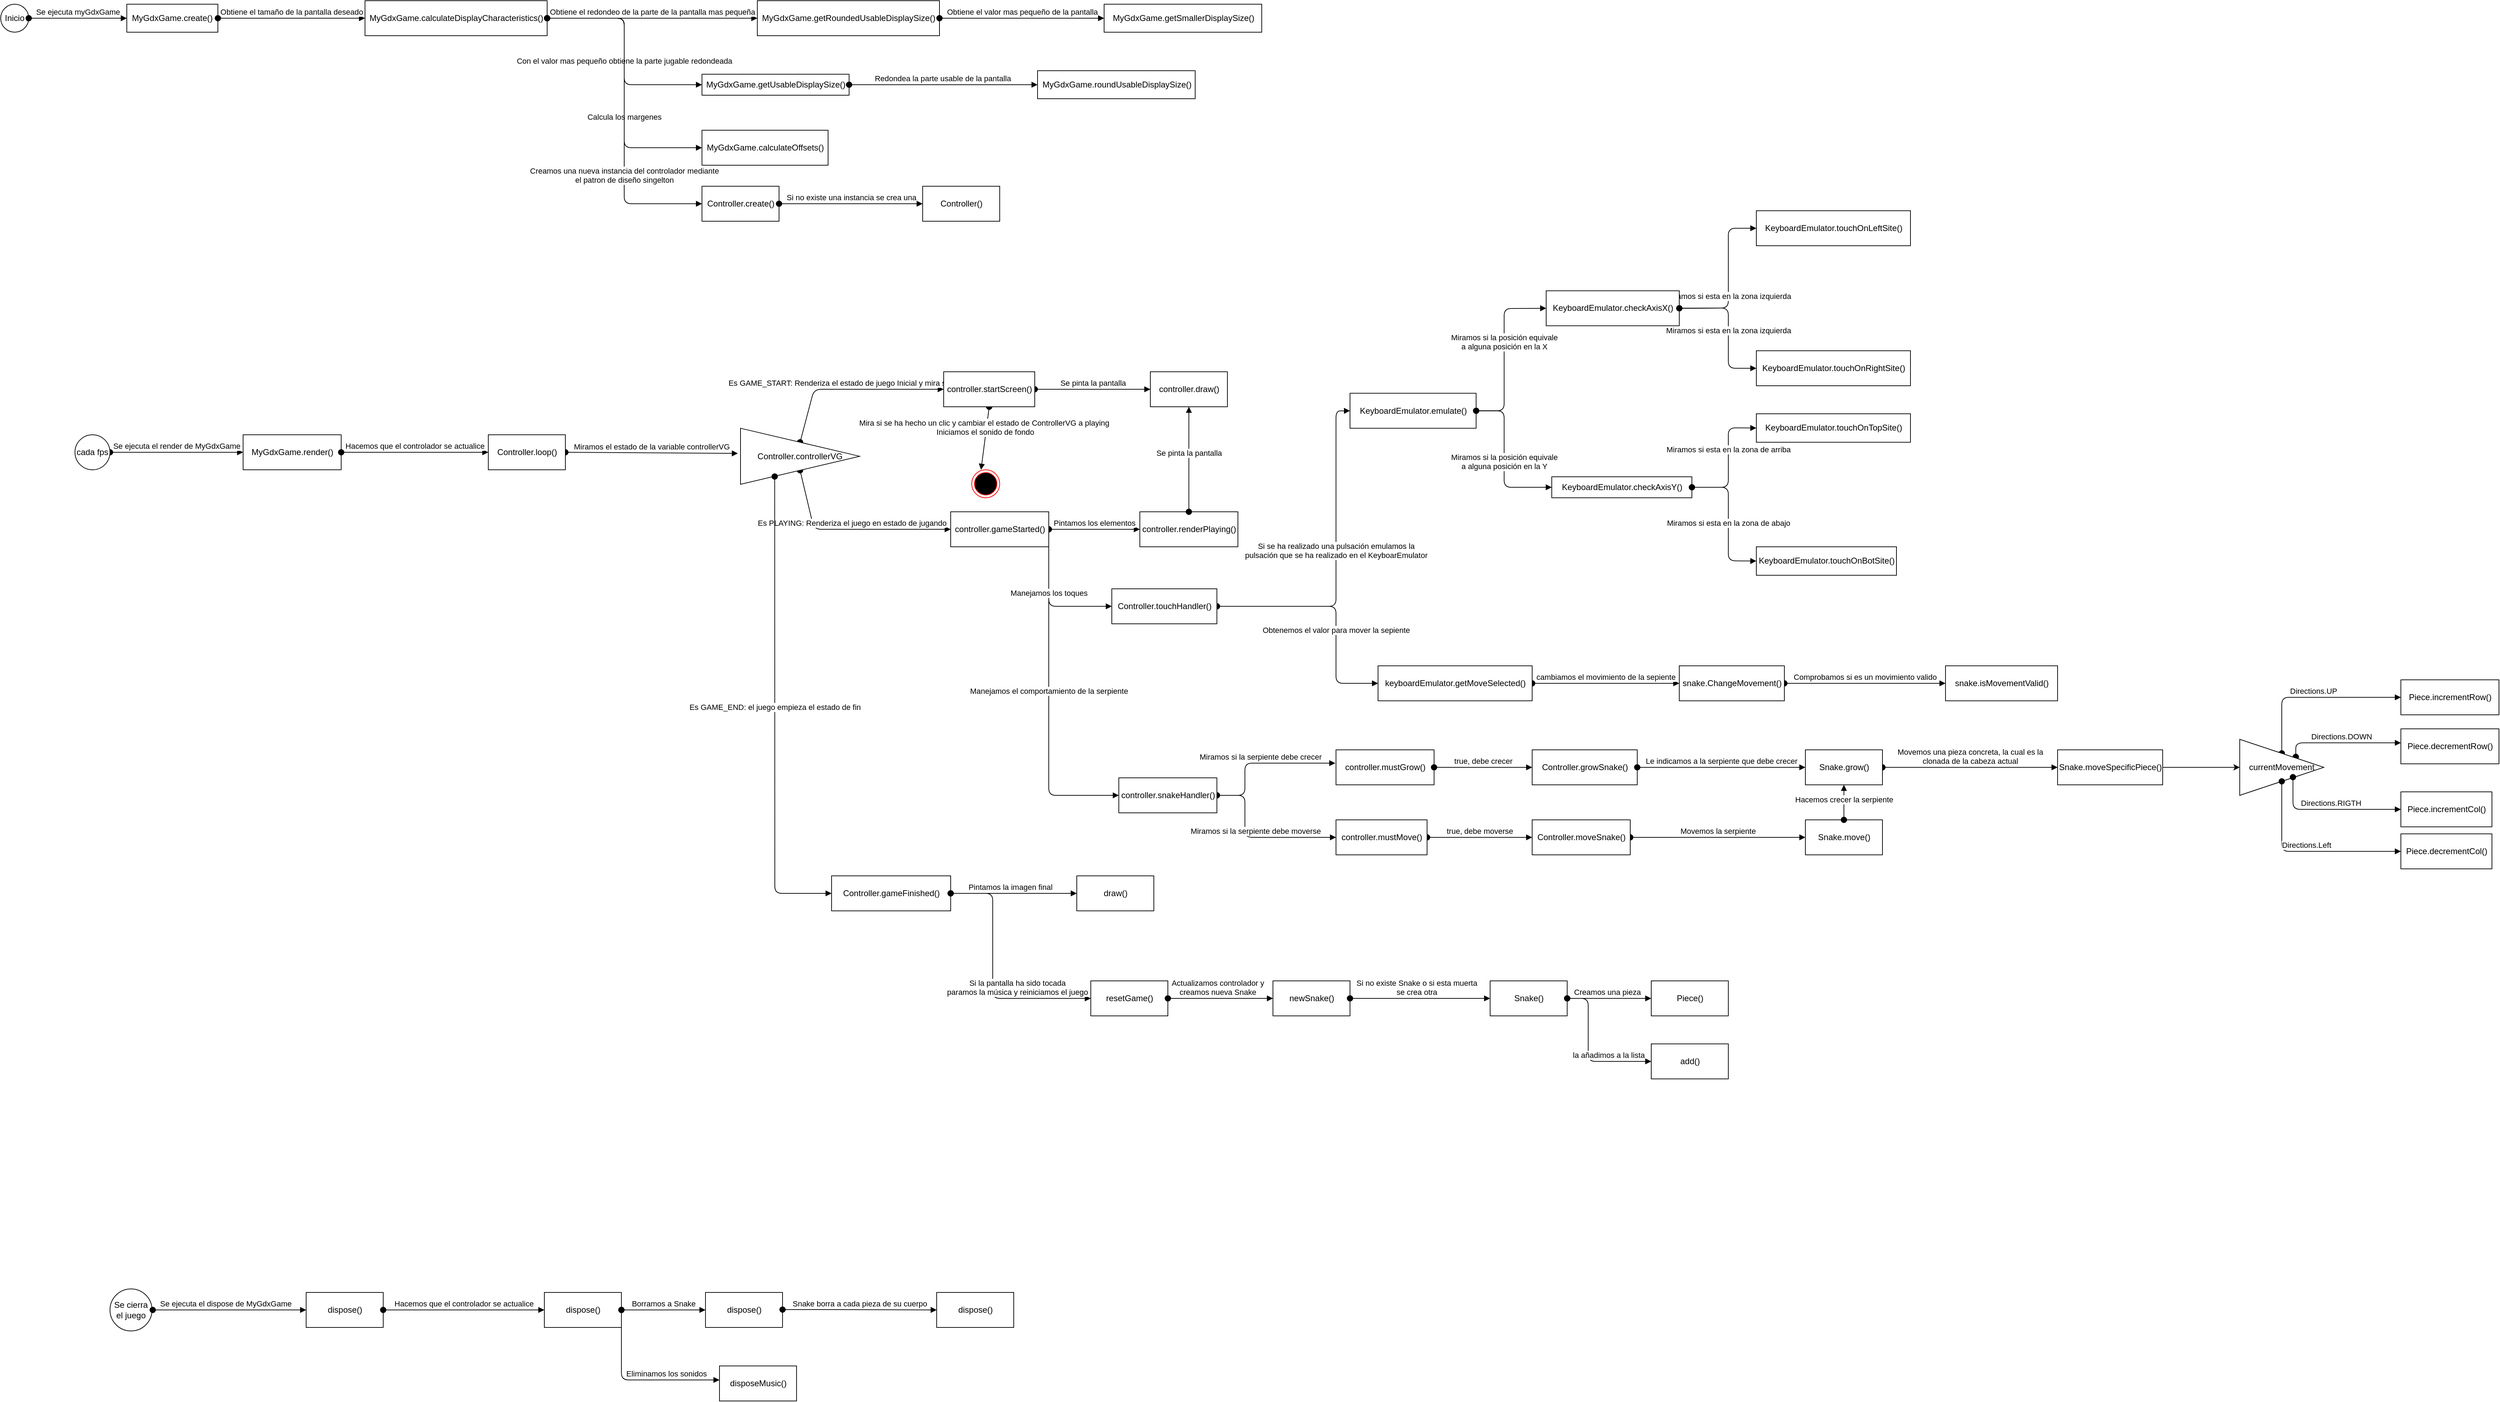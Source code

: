 <mxfile version="14.4.3" type="google" pages="2"><diagram id="-pm4B3-3mhy9Sy3g7DmB" name="Page-1"><mxGraphModel dx="4382" dy="3104" grid="1" gridSize="10" guides="1" tooltips="1" connect="1" arrows="1" fold="1" page="1" pageScale="1" pageWidth="827" pageHeight="1169" math="0" shadow="0"><root><mxCell id="0"/><mxCell id="1" parent="0"/><mxCell id="hRNKJ_XC5Hj4ndoeWYk0-1" value="Inicio" style="ellipse;whiteSpace=wrap;html=1;aspect=fixed;" parent="1" vertex="1"><mxGeometry x="-146" y="-175" width="40" height="40" as="geometry"/></mxCell><mxCell id="hRNKJ_XC5Hj4ndoeWYk0-4" value="MyGdxGame.create()" style="rounded=0;whiteSpace=wrap;html=1;" parent="1" vertex="1"><mxGeometry x="34" y="-175" width="130" height="40" as="geometry"/></mxCell><mxCell id="hRNKJ_XC5Hj4ndoeWYk0-6" value="Se ejecuta myGdxGame" style="html=1;verticalAlign=bottom;startArrow=oval;startFill=1;endArrow=block;startSize=8;entryX=0;entryY=0.5;entryDx=0;entryDy=0;" parent="1" source="hRNKJ_XC5Hj4ndoeWYk0-1" target="hRNKJ_XC5Hj4ndoeWYk0-4" edge="1"><mxGeometry width="60" relative="1" as="geometry"><mxPoint x="94" y="-35" as="sourcePoint"/><mxPoint x="154" y="-35" as="targetPoint"/></mxGeometry></mxCell><mxCell id="hRNKJ_XC5Hj4ndoeWYk0-7" value="Miramos si la serpiente debe crecer" style="html=1;verticalAlign=bottom;startArrow=oval;startFill=1;endArrow=block;startSize=8;exitX=1;exitY=0.5;exitDx=0;exitDy=0;" parent="1" source="3bGTaEgUB1pH4aG9GarV-34" edge="1"><mxGeometry width="60" relative="1" as="geometry"><mxPoint x="1720" y="914.5" as="sourcePoint"/><mxPoint x="1759" y="909" as="targetPoint"/><Array as="points"><mxPoint x="1630" y="955"/><mxPoint x="1630" y="909"/></Array></mxGeometry></mxCell><mxCell id="hRNKJ_XC5Hj4ndoeWYk0-8" value="Obtiene el tamaño de la pantalla deseado" style="html=1;verticalAlign=bottom;startArrow=oval;startFill=1;endArrow=block;startSize=8;exitX=1;exitY=0.5;exitDx=0;exitDy=0;entryX=0;entryY=0.5;entryDx=0;entryDy=0;" parent="1" source="hRNKJ_XC5Hj4ndoeWYk0-4" target="hRNKJ_XC5Hj4ndoeWYk0-18" edge="1"><mxGeometry width="60" relative="1" as="geometry"><mxPoint x="174" y="-155.2" as="sourcePoint"/><mxPoint x="224" y="-155" as="targetPoint"/></mxGeometry></mxCell><mxCell id="hRNKJ_XC5Hj4ndoeWYk0-10" value="Controller.growSnake()" style="html=1;" parent="1" vertex="1"><mxGeometry x="2040" y="890" width="150" height="50" as="geometry"/></mxCell><mxCell id="hRNKJ_XC5Hj4ndoeWYk0-11" value="controller.mustGrow()" style="html=1;" parent="1" vertex="1"><mxGeometry x="1760" y="890" width="140" height="50" as="geometry"/></mxCell><mxCell id="hRNKJ_XC5Hj4ndoeWYk0-12" value="&lt;span&gt;MyGdxGame.&lt;/span&gt;render()" style="html=1;" parent="1" vertex="1"><mxGeometry x="200" y="440" width="140" height="50" as="geometry"/></mxCell><mxCell id="hRNKJ_XC5Hj4ndoeWYk0-13" value="&lt;span&gt;MyGdxGame.&lt;/span&gt;calculateOffsets()" style="html=1;" parent="1" vertex="1"><mxGeometry x="855" y="5" width="180" height="50" as="geometry"/></mxCell><mxCell id="hRNKJ_XC5Hj4ndoeWYk0-14" value="&lt;span&gt;MyGdxGame.&lt;/span&gt;roundUsableDisplaySize()" style="html=1;" parent="1" vertex="1"><mxGeometry x="1334" y="-80" width="225" height="40" as="geometry"/></mxCell><mxCell id="hRNKJ_XC5Hj4ndoeWYk0-15" value="&lt;span&gt;MyGdxGame.&lt;/span&gt;getUsableDisplaySize()" style="html=1;" parent="1" vertex="1"><mxGeometry x="855" y="-75" width="210" height="30" as="geometry"/></mxCell><mxCell id="hRNKJ_XC5Hj4ndoeWYk0-16" value="&lt;span&gt;MyGdxGame.&lt;/span&gt;getSmallerDisplaySize()" style="html=1;" parent="1" vertex="1"><mxGeometry x="1429" y="-175" width="225" height="40" as="geometry"/></mxCell><mxCell id="hRNKJ_XC5Hj4ndoeWYk0-17" value="&lt;span&gt;MyGdxGame.&lt;/span&gt;getRoundedUsableDisplaySize()" style="html=1;" parent="1" vertex="1"><mxGeometry x="934" y="-180" width="260" height="50" as="geometry"/></mxCell><mxCell id="hRNKJ_XC5Hj4ndoeWYk0-18" value="&lt;span&gt;MyGdxGame.&lt;/span&gt;calculateDisplayCharacteristics()" style="html=1;" parent="1" vertex="1"><mxGeometry x="374" y="-180" width="260" height="50" as="geometry"/></mxCell><mxCell id="hRNKJ_XC5Hj4ndoeWYk0-19" value="Se ejecuta el render de MyGdxGame" style="html=1;verticalAlign=bottom;startArrow=oval;startFill=1;endArrow=block;startSize=8;exitX=1;exitY=0.5;exitDx=0;exitDy=0;entryX=0;entryY=0.5;entryDx=0;entryDy=0;" parent="1" source="hRNKJ_XC5Hj4ndoeWYk0-30" edge="1" target="hRNKJ_XC5Hj4ndoeWYk0-12"><mxGeometry width="60" relative="1" as="geometry"><mxPoint x="150" y="465" as="sourcePoint"/><mxPoint x="280" y="465" as="targetPoint"/></mxGeometry></mxCell><mxCell id="hRNKJ_XC5Hj4ndoeWYk0-20" value="Calcula los margenes" style="html=1;verticalAlign=bottom;startArrow=oval;startFill=1;endArrow=block;startSize=8;exitX=1;exitY=0.5;exitDx=0;exitDy=0;entryX=0;entryY=0.5;entryDx=0;entryDy=0;" parent="1" source="hRNKJ_XC5Hj4ndoeWYk0-18" target="hRNKJ_XC5Hj4ndoeWYk0-13" edge="1"><mxGeometry x="0.281" width="60" relative="1" as="geometry"><mxPoint x="634" y="-155.42" as="sourcePoint"/><mxPoint x="694" y="-155.42" as="targetPoint"/><Array as="points"><mxPoint x="744" y="-155"/><mxPoint x="744" y="30"/></Array><mxPoint as="offset"/></mxGeometry></mxCell><mxCell id="hRNKJ_XC5Hj4ndoeWYk0-21" value="Redondea la parte usable de la pantalla&amp;nbsp;" style="html=1;verticalAlign=bottom;startArrow=oval;startFill=1;endArrow=block;startSize=8;exitX=1;exitY=0.5;exitDx=0;exitDy=0;entryX=0;entryY=0.5;entryDx=0;entryDy=0;" parent="1" source="hRNKJ_XC5Hj4ndoeWYk0-15" target="hRNKJ_XC5Hj4ndoeWYk0-14" edge="1"><mxGeometry width="60" relative="1" as="geometry"><mxPoint x="684" y="55" as="sourcePoint"/><mxPoint x="744" y="55" as="targetPoint"/></mxGeometry></mxCell><mxCell id="hRNKJ_XC5Hj4ndoeWYk0-22" value="Con el valor mas pequeño obtiene la parte jugable redondeada" style="html=1;verticalAlign=bottom;startArrow=oval;startFill=1;endArrow=block;startSize=8;exitX=1;exitY=0.5;exitDx=0;exitDy=0;entryX=0;entryY=0.5;entryDx=0;entryDy=0;" parent="1" source="hRNKJ_XC5Hj4ndoeWYk0-18" target="hRNKJ_XC5Hj4ndoeWYk0-15" edge="1"><mxGeometry x="0.139" width="60" relative="1" as="geometry"><mxPoint x="654" y="-105" as="sourcePoint"/><mxPoint x="714" y="-105" as="targetPoint"/><Array as="points"><mxPoint x="744" y="-155"/><mxPoint x="744" y="-60"/></Array><mxPoint as="offset"/></mxGeometry></mxCell><mxCell id="hRNKJ_XC5Hj4ndoeWYk0-23" value="Obtiene el valor mas pequeño de la pantalla" style="html=1;verticalAlign=bottom;startArrow=oval;startFill=1;endArrow=block;startSize=8;exitX=1;exitY=0.5;exitDx=0;exitDy=0;entryX=0;entryY=0.5;entryDx=0;entryDy=0;" parent="1" source="hRNKJ_XC5Hj4ndoeWYk0-17" target="hRNKJ_XC5Hj4ndoeWYk0-16" edge="1"><mxGeometry width="60" relative="1" as="geometry"><mxPoint x="414" y="115" as="sourcePoint"/><mxPoint x="474" y="115" as="targetPoint"/></mxGeometry></mxCell><mxCell id="hRNKJ_XC5Hj4ndoeWYk0-24" value="Obtiene el redondeo de la parte de la pantalla mas pequeña" style="html=1;verticalAlign=bottom;startArrow=oval;startFill=1;endArrow=block;startSize=8;exitX=1;exitY=0.5;exitDx=0;exitDy=0;entryX=0;entryY=0.5;entryDx=0;entryDy=0;" parent="1" source="hRNKJ_XC5Hj4ndoeWYk0-18" target="hRNKJ_XC5Hj4ndoeWYk0-17" edge="1"><mxGeometry width="60" relative="1" as="geometry"><mxPoint x="429" y="-75" as="sourcePoint"/><mxPoint x="489" y="-75" as="targetPoint"/><mxPoint as="offset"/></mxGeometry></mxCell><mxCell id="hRNKJ_XC5Hj4ndoeWYk0-30" value="cada fps" style="ellipse;whiteSpace=wrap;html=1;aspect=fixed;" parent="1" vertex="1"><mxGeometry x="-40" y="440" width="50" height="50" as="geometry"/></mxCell><mxCell id="3bGTaEgUB1pH4aG9GarV-2" value="Directions.DOWN" style="html=1;verticalAlign=bottom;startArrow=oval;startFill=1;endArrow=block;startSize=8;exitX=0.667;exitY=0.313;exitDx=0;exitDy=0;exitPerimeter=0;entryX=0;entryY=0.4;entryDx=0;entryDy=0;entryPerimeter=0;" parent="1" source="-VldijGWYiUmb2iEZVEI-1" target="EQS5AycBuxidzhUN_eIS-19" edge="1"><mxGeometry width="60" relative="1" as="geometry"><mxPoint x="3170" y="875" as="sourcePoint"/><mxPoint x="3230" y="875" as="targetPoint"/><Array as="points"><mxPoint x="3130" y="880"/></Array></mxGeometry></mxCell><mxCell id="3bGTaEgUB1pH4aG9GarV-3" value="Directions.UP" style="html=1;verticalAlign=bottom;startArrow=oval;startFill=1;endArrow=block;startSize=8;exitX=0.5;exitY=0;exitDx=0;exitDy=0;entryX=0;entryY=0.5;entryDx=0;entryDy=0;" parent="1" source="-VldijGWYiUmb2iEZVEI-1" target="EQS5AycBuxidzhUN_eIS-20" edge="1"><mxGeometry width="60" relative="1" as="geometry"><mxPoint x="3200" y="850" as="sourcePoint"/><mxPoint x="3260" y="850" as="targetPoint"/><Array as="points"><mxPoint x="3110" y="815"/></Array></mxGeometry></mxCell><mxCell id="3bGTaEgUB1pH4aG9GarV-4" value="Movemos la serpiente" style="html=1;verticalAlign=bottom;startArrow=oval;startFill=1;endArrow=block;startSize=8;entryX=0;entryY=0.5;entryDx=0;entryDy=0;exitX=1;exitY=0.5;exitDx=0;exitDy=0;" parent="1" source="EQS5AycBuxidzhUN_eIS-24" target="EQS5AycBuxidzhUN_eIS-21" edge="1"><mxGeometry width="60" relative="1" as="geometry"><mxPoint x="2210" y="1014.41" as="sourcePoint"/><mxPoint x="2270" y="1014.41" as="targetPoint"/></mxGeometry></mxCell><mxCell id="3bGTaEgUB1pH4aG9GarV-5" value="Movemos una pieza concreta, la cual es la&lt;br&gt;clonada de la cabeza actual" style="html=1;verticalAlign=bottom;startArrow=oval;startFill=1;endArrow=block;startSize=8;exitX=1;exitY=0.5;exitDx=0;exitDy=0;entryX=0;entryY=0.5;entryDx=0;entryDy=0;" parent="1" source="EQS5AycBuxidzhUN_eIS-23" target="EQS5AycBuxidzhUN_eIS-22" edge="1"><mxGeometry width="60" relative="1" as="geometry"><mxPoint x="2610" y="930" as="sourcePoint"/><mxPoint x="2670" y="930" as="targetPoint"/></mxGeometry></mxCell><mxCell id="3bGTaEgUB1pH4aG9GarV-6" value="Le indicamos a la serpiente que debe crecer" style="html=1;verticalAlign=bottom;startArrow=oval;startFill=1;endArrow=block;startSize=8;exitX=1;exitY=0.5;exitDx=0;exitDy=0;entryX=0;entryY=0.5;entryDx=0;entryDy=0;" parent="1" source="hRNKJ_XC5Hj4ndoeWYk0-10" target="EQS5AycBuxidzhUN_eIS-23" edge="1"><mxGeometry width="60" relative="1" as="geometry"><mxPoint x="2270" y="930" as="sourcePoint"/><mxPoint x="2410" y="915" as="targetPoint"/></mxGeometry></mxCell><mxCell id="3bGTaEgUB1pH4aG9GarV-7" value="true, debe moverse" style="html=1;verticalAlign=bottom;startArrow=oval;startFill=1;endArrow=block;startSize=8;exitX=1;exitY=0.5;exitDx=0;exitDy=0;entryX=0;entryY=0.5;entryDx=0;entryDy=0;" parent="1" source="EQS5AycBuxidzhUN_eIS-25" target="EQS5AycBuxidzhUN_eIS-24" edge="1"><mxGeometry width="60" relative="1" as="geometry"><mxPoint x="1920" y="1014.71" as="sourcePoint"/><mxPoint x="1980" y="1014.71" as="targetPoint"/></mxGeometry></mxCell><mxCell id="3bGTaEgUB1pH4aG9GarV-8" value="Miramos si la serpiente debe moverse" style="html=1;verticalAlign=bottom;startArrow=oval;startFill=1;endArrow=block;startSize=8;entryX=0;entryY=0.5;entryDx=0;entryDy=0;exitX=1;exitY=0.5;exitDx=0;exitDy=0;" parent="1" source="3bGTaEgUB1pH4aG9GarV-34" target="EQS5AycBuxidzhUN_eIS-25" edge="1"><mxGeometry width="60" relative="1" as="geometry"><mxPoint x="1630" y="970" as="sourcePoint"/><mxPoint x="1700" y="1050" as="targetPoint"/><Array as="points"><mxPoint x="1630" y="955"/><mxPoint x="1630" y="1015"/></Array></mxGeometry></mxCell><mxCell id="3bGTaEgUB1pH4aG9GarV-10" value="true, debe crecer" style="html=1;verticalAlign=bottom;startArrow=oval;startFill=1;endArrow=block;startSize=8;exitX=1;exitY=0.5;exitDx=0;exitDy=0;entryX=0;entryY=0.5;entryDx=0;entryDy=0;" parent="1" source="hRNKJ_XC5Hj4ndoeWYk0-11" target="hRNKJ_XC5Hj4ndoeWYk0-10" edge="1"><mxGeometry width="60" relative="1" as="geometry"><mxPoint x="2038" y="895" as="sourcePoint"/><mxPoint x="2200" y="880" as="targetPoint"/><Array as="points"/></mxGeometry></mxCell><mxCell id="3bGTaEgUB1pH4aG9GarV-12" value="Comprobamos si es un movimiento valido" style="html=1;verticalAlign=bottom;startArrow=oval;startFill=1;endArrow=block;startSize=8;exitX=1;exitY=0.5;exitDx=0;exitDy=0;entryX=0;entryY=0.5;entryDx=0;entryDy=0;" parent="1" source="3bGTaEgUB1pH4aG9GarV-28" target="3bGTaEgUB1pH4aG9GarV-27" edge="1"><mxGeometry width="60" relative="1" as="geometry"><mxPoint x="2440" y="920" as="sourcePoint"/><mxPoint x="2560" y="915" as="targetPoint"/></mxGeometry></mxCell><mxCell id="3bGTaEgUB1pH4aG9GarV-13" value="cambiamos el movimiento de la sepiente" style="html=1;verticalAlign=bottom;startArrow=oval;startFill=1;endArrow=block;startSize=8;entryX=0;entryY=0.5;entryDx=0;entryDy=0;exitX=1;exitY=0.5;exitDx=0;exitDy=0;" parent="1" source="3bGTaEgUB1pH4aG9GarV-29" target="3bGTaEgUB1pH4aG9GarV-28" edge="1"><mxGeometry width="60" relative="1" as="geometry"><mxPoint x="2040" y="834.5" as="sourcePoint"/><mxPoint x="2210" y="910" as="targetPoint"/><Array as="points"><mxPoint x="2110" y="795"/></Array></mxGeometry></mxCell><mxCell id="3bGTaEgUB1pH4aG9GarV-14" value="Obtenemos el valor para mover la sepiente" style="html=1;verticalAlign=bottom;startArrow=oval;startFill=1;endArrow=block;startSize=8;entryX=0;entryY=0.5;entryDx=0;entryDy=0;exitX=1;exitY=0.5;exitDx=0;exitDy=0;" parent="1" source="3bGTaEgUB1pH4aG9GarV-35" target="3bGTaEgUB1pH4aG9GarV-29" edge="1"><mxGeometry x="0.25" width="60" relative="1" as="geometry"><mxPoint x="1720" y="774.5" as="sourcePoint"/><mxPoint x="1780" y="774.5" as="targetPoint"/><Array as="points"><mxPoint x="1760" y="685"/><mxPoint x="1760" y="795"/></Array><mxPoint as="offset"/></mxGeometry></mxCell><mxCell id="3bGTaEgUB1pH4aG9GarV-15" value="Miramos si esta en la zona izquierda" style="html=1;verticalAlign=bottom;startArrow=oval;startFill=1;endArrow=block;startSize=8;exitX=1;exitY=0.5;exitDx=0;exitDy=0;entryX=0;entryY=0.5;entryDx=0;entryDy=0;" parent="1" source="3bGTaEgUB1pH4aG9GarV-32" target="3bGTaEgUB1pH4aG9GarV-31" edge="1"><mxGeometry x="-0.303" width="60" relative="1" as="geometry"><mxPoint x="2220" y="165" as="sourcePoint"/><mxPoint x="2240" y="140.0" as="targetPoint"/><Array as="points"><mxPoint x="2320" y="259"/><mxPoint x="2320" y="145"/></Array><mxPoint as="offset"/></mxGeometry></mxCell><mxCell id="3bGTaEgUB1pH4aG9GarV-16" value="Miramos si la posición equivale&lt;br&gt;a alguna posición en la X" style="html=1;verticalAlign=bottom;startArrow=oval;startFill=1;endArrow=block;startSize=8;exitX=1;exitY=0.5;exitDx=0;exitDy=0;entryX=0;entryY=0.5;entryDx=0;entryDy=0;" parent="1" source="3bGTaEgUB1pH4aG9GarV-33" target="3bGTaEgUB1pH4aG9GarV-32" edge="1"><mxGeometry width="60" relative="1" as="geometry"><mxPoint x="2020" y="400.69" as="sourcePoint"/><mxPoint x="2230" y="405.69" as="targetPoint"/><Array as="points"><mxPoint x="2000" y="405.69"/><mxPoint x="2000" y="259.69"/></Array></mxGeometry></mxCell><mxCell id="3bGTaEgUB1pH4aG9GarV-17" value="Si se ha realizado una pulsación emulamos la &lt;br&gt;pulsación que se ha realizado en el KeyboarEmulator" style="html=1;verticalAlign=bottom;startArrow=oval;startFill=1;endArrow=block;startSize=8;exitX=1;exitY=0.5;exitDx=0;exitDy=0;entryX=0;entryY=0.5;entryDx=0;entryDy=0;" parent="1" source="3bGTaEgUB1pH4aG9GarV-35" target="3bGTaEgUB1pH4aG9GarV-33" edge="1"><mxGeometry width="60" relative="1" as="geometry"><mxPoint x="1710" y="684.66" as="sourcePoint"/><mxPoint x="2080" y="685" as="targetPoint"/><Array as="points"><mxPoint x="1760" y="685"/><mxPoint x="1760" y="406"/></Array></mxGeometry></mxCell><mxCell id="3bGTaEgUB1pH4aG9GarV-18" value="Manejamos el comportamiento de la serpiente" style="html=1;verticalAlign=bottom;startArrow=oval;startFill=1;endArrow=block;startSize=8;exitX=1;exitY=0.5;exitDx=0;exitDy=0;entryX=0;entryY=0.5;entryDx=0;entryDy=0;" parent="1" source="3bGTaEgUB1pH4aG9GarV-37" target="3bGTaEgUB1pH4aG9GarV-34" edge="1"><mxGeometry width="60" relative="1" as="geometry"><mxPoint x="1260" y="780" as="sourcePoint"/><mxPoint x="1420" y="790" as="targetPoint"/><Array as="points"><mxPoint x="1350" y="955"/></Array></mxGeometry></mxCell><mxCell id="3bGTaEgUB1pH4aG9GarV-19" value="Manejamos los toques" style="html=1;verticalAlign=bottom;startArrow=oval;startFill=1;endArrow=block;startSize=8;exitX=1;exitY=0.5;exitDx=0;exitDy=0;entryX=0;entryY=0.5;entryDx=0;entryDy=0;" parent="1" source="3bGTaEgUB1pH4aG9GarV-37" target="3bGTaEgUB1pH4aG9GarV-35" edge="1"><mxGeometry width="60" relative="1" as="geometry"><mxPoint x="1380" y="700" as="sourcePoint"/><mxPoint x="1440" y="700" as="targetPoint"/><Array as="points"><mxPoint x="1350" y="685"/></Array></mxGeometry></mxCell><mxCell id="3bGTaEgUB1pH4aG9GarV-20" value="Pintamos los elementos" style="html=1;verticalAlign=bottom;startArrow=oval;startFill=1;endArrow=block;startSize=8;entryX=0;entryY=0.5;entryDx=0;entryDy=0;exitX=1;exitY=0.5;exitDx=0;exitDy=0;" parent="1" source="3bGTaEgUB1pH4aG9GarV-37" target="3bGTaEgUB1pH4aG9GarV-36" edge="1"><mxGeometry width="60" relative="1" as="geometry"><mxPoint x="1130" y="654.58" as="sourcePoint"/><mxPoint x="1270" y="655" as="targetPoint"/></mxGeometry></mxCell><mxCell id="3bGTaEgUB1pH4aG9GarV-21" value="Es PLAYING: Renderiza el juego en estado de jugando" style="html=1;verticalAlign=bottom;startArrow=oval;startFill=1;endArrow=block;startSize=8;exitX=0.5;exitY=1;exitDx=0;exitDy=0;entryX=0;entryY=0.5;entryDx=0;entryDy=0;" parent="1" source="3bGTaEgUB1pH4aG9GarV-42" target="3bGTaEgUB1pH4aG9GarV-37" edge="1"><mxGeometry width="60" relative="1" as="geometry"><mxPoint x="865" y="660" as="sourcePoint"/><mxPoint x="1020" y="660" as="targetPoint"/><Array as="points"><mxPoint x="1015" y="575"/></Array></mxGeometry></mxCell><mxCell id="3bGTaEgUB1pH4aG9GarV-22" value="Mira si se ha hecho un clic y cambiar el estado de ControllerVG a playing&amp;nbsp;&lt;br&gt;Iniciamos el sonido de fondo" style="html=1;verticalAlign=bottom;startArrow=oval;startFill=1;endArrow=block;startSize=8;exitX=0.5;exitY=1;exitDx=0;exitDy=0;entryX=0.333;entryY=0;entryDx=0;entryDy=0;entryPerimeter=0;" parent="1" source="3bGTaEgUB1pH4aG9GarV-39" target="3bGTaEgUB1pH4aG9GarV-43" edge="1"><mxGeometry width="60" relative="1" as="geometry"><mxPoint x="1260" y="570" as="sourcePoint"/><mxPoint x="1290" y="580" as="targetPoint"/></mxGeometry></mxCell><mxCell id="3bGTaEgUB1pH4aG9GarV-23" value="Se pinta la pantalla" style="html=1;verticalAlign=bottom;startArrow=oval;startFill=1;endArrow=block;startSize=8;entryX=0;entryY=0.5;entryDx=0;entryDy=0;exitX=1;exitY=0.5;exitDx=0;exitDy=0;" parent="1" source="3bGTaEgUB1pH4aG9GarV-39" target="3bGTaEgUB1pH4aG9GarV-38" edge="1"><mxGeometry width="60" relative="1" as="geometry"><mxPoint x="1345" y="464.58" as="sourcePoint"/><mxPoint x="1450" y="465" as="targetPoint"/></mxGeometry></mxCell><mxCell id="3bGTaEgUB1pH4aG9GarV-24" value="Es GAME_START: Renderiza el estado de juego Inicial y mira si se toca" style="html=1;verticalAlign=bottom;startArrow=oval;startFill=1;endArrow=block;startSize=8;entryX=0;entryY=0.5;entryDx=0;entryDy=0;exitX=0.5;exitY=0;exitDx=0;exitDy=0;" parent="1" source="3bGTaEgUB1pH4aG9GarV-42" target="3bGTaEgUB1pH4aG9GarV-39" edge="1"><mxGeometry width="60" relative="1" as="geometry"><mxPoint x="860" y="464.58" as="sourcePoint"/><mxPoint x="1230" y="465" as="targetPoint"/><Array as="points"><mxPoint x="1015" y="375"/></Array></mxGeometry></mxCell><mxCell id="3bGTaEgUB1pH4aG9GarV-25" value="Miramos el estado de la variable controllerVG" style="html=1;verticalAlign=bottom;startArrow=oval;startFill=1;endArrow=block;startSize=8;entryX=-0.022;entryY=0.449;entryDx=0;entryDy=0;entryPerimeter=0;exitX=1;exitY=0.5;exitDx=0;exitDy=0;" parent="1" target="3bGTaEgUB1pH4aG9GarV-42" edge="1" source="3bGTaEgUB1pH4aG9GarV-40"><mxGeometry width="60" relative="1" as="geometry"><mxPoint x="710" y="464.58" as="sourcePoint"/><mxPoint x="770" y="464.58" as="targetPoint"/></mxGeometry></mxCell><mxCell id="3bGTaEgUB1pH4aG9GarV-26" value="Hacemos que el controlador se actualice" style="html=1;verticalAlign=bottom;startArrow=oval;startFill=1;endArrow=block;startSize=8;exitX=1;exitY=0.5;exitDx=0;exitDy=0;entryX=0;entryY=0.5;entryDx=0;entryDy=0;" parent="1" edge="1" target="3bGTaEgUB1pH4aG9GarV-40" source="hRNKJ_XC5Hj4ndoeWYk0-12"><mxGeometry width="60" relative="1" as="geometry"><mxPoint x="390" y="480" as="sourcePoint"/><mxPoint x="600" y="480.42" as="targetPoint"/></mxGeometry></mxCell><mxCell id="3bGTaEgUB1pH4aG9GarV-27" value="snake.isMovementValid()" style="html=1;" parent="1" vertex="1"><mxGeometry x="2630" y="770" width="160" height="50" as="geometry"/></mxCell><mxCell id="3bGTaEgUB1pH4aG9GarV-28" value="snake.ChangeMovement()" style="html=1;" parent="1" vertex="1"><mxGeometry x="2250" y="770" width="150" height="50" as="geometry"/></mxCell><mxCell id="3bGTaEgUB1pH4aG9GarV-29" value="keyboardEmulator.getMoveSelected()" style="html=1;" parent="1" vertex="1"><mxGeometry x="1820" y="770" width="220" height="50" as="geometry"/></mxCell><mxCell id="3bGTaEgUB1pH4aG9GarV-30" value="KeyboardEmulator.touchOnRightSite()" style="html=1;" parent="1" vertex="1"><mxGeometry x="2360" y="320" width="220" height="50" as="geometry"/></mxCell><mxCell id="3bGTaEgUB1pH4aG9GarV-31" value="KeyboardEmulator.touchOnLeftSite()" style="html=1;" parent="1" vertex="1"><mxGeometry x="2360" y="120" width="220" height="50" as="geometry"/></mxCell><mxCell id="3bGTaEgUB1pH4aG9GarV-32" value="KeyboardEmulator.checkAxisX()" style="html=1;" parent="1" vertex="1"><mxGeometry x="2060" y="234.31" width="190" height="50" as="geometry"/></mxCell><mxCell id="3bGTaEgUB1pH4aG9GarV-33" value="KeyboardEmulator.emulate()" style="html=1;" parent="1" vertex="1"><mxGeometry x="1780" y="380.69" width="180" height="50" as="geometry"/></mxCell><mxCell id="3bGTaEgUB1pH4aG9GarV-34" value="controller.snakeHandler()" style="html=1;" parent="1" vertex="1"><mxGeometry x="1450" y="930" width="140" height="50" as="geometry"/></mxCell><mxCell id="3bGTaEgUB1pH4aG9GarV-35" value="Controller.touchHandler()" style="html=1;" parent="1" vertex="1"><mxGeometry x="1440" y="660" width="150" height="50" as="geometry"/></mxCell><mxCell id="3bGTaEgUB1pH4aG9GarV-36" value="controller.renderPlaying()" style="html=1;" parent="1" vertex="1"><mxGeometry x="1480" y="550" width="140" height="50" as="geometry"/></mxCell><mxCell id="3bGTaEgUB1pH4aG9GarV-37" value="controller.gameStarted()" style="html=1;" parent="1" vertex="1"><mxGeometry x="1210" y="550" width="140" height="50" as="geometry"/></mxCell><mxCell id="3bGTaEgUB1pH4aG9GarV-38" value="controller.draw()" style="html=1;" parent="1" vertex="1"><mxGeometry x="1495" y="350" width="110" height="50" as="geometry"/></mxCell><mxCell id="3bGTaEgUB1pH4aG9GarV-39" value="controller.startScreen()" style="html=1;" parent="1" vertex="1"><mxGeometry x="1200" y="350" width="130" height="50" as="geometry"/></mxCell><mxCell id="3bGTaEgUB1pH4aG9GarV-40" value="Controller.loop()" style="html=1;" parent="1" vertex="1"><mxGeometry x="550" y="440" width="110" height="50" as="geometry"/></mxCell><mxCell id="3bGTaEgUB1pH4aG9GarV-42" value="&lt;span&gt;Controller.&lt;/span&gt;controllerVG" style="triangle;whiteSpace=wrap;html=1;" parent="1" vertex="1"><mxGeometry x="910" y="430.69" width="170" height="80" as="geometry"/></mxCell><mxCell id="3bGTaEgUB1pH4aG9GarV-43" value="" style="ellipse;html=1;shape=endState;fillColor=#000000;strokeColor=#ff0000;" parent="1" vertex="1"><mxGeometry x="1240" y="490" width="40" height="40" as="geometry"/></mxCell><mxCell id="YZRs0I_m6hIVN0ZprIPk-1" value="Se pinta la pantalla" style="html=1;verticalAlign=bottom;startArrow=oval;startFill=1;endArrow=block;startSize=8;entryX=0.5;entryY=1;entryDx=0;entryDy=0;exitX=0.5;exitY=0;exitDx=0;exitDy=0;" parent="1" source="3bGTaEgUB1pH4aG9GarV-36" target="3bGTaEgUB1pH4aG9GarV-38" edge="1"><mxGeometry width="60" relative="1" as="geometry"><mxPoint x="1320" y="385" as="sourcePoint"/><mxPoint x="1450" y="385" as="targetPoint"/></mxGeometry></mxCell><mxCell id="YZRs0I_m6hIVN0ZprIPk-2" value="Miramos si esta en la zona izquierda" style="html=1;verticalAlign=bottom;startArrow=oval;startFill=1;endArrow=block;startSize=8;exitX=1;exitY=0.5;exitDx=0;exitDy=0;entryX=0;entryY=0.5;entryDx=0;entryDy=0;" parent="1" source="3bGTaEgUB1pH4aG9GarV-32" target="3bGTaEgUB1pH4aG9GarV-30" edge="1"><mxGeometry x="0.139" width="60" relative="1" as="geometry"><mxPoint x="2180" y="269.31" as="sourcePoint"/><mxPoint x="2270" y="150" as="targetPoint"/><Array as="points"><mxPoint x="2320" y="259"/><mxPoint x="2320" y="345"/></Array><mxPoint as="offset"/></mxGeometry></mxCell><mxCell id="YZRs0I_m6hIVN0ZprIPk-3" value="Miramos si esta en la zona de arriba" style="html=1;verticalAlign=bottom;startArrow=oval;startFill=1;endArrow=block;startSize=8;exitX=1;exitY=0.5;exitDx=0;exitDy=0;entryX=0;entryY=0.5;entryDx=0;entryDy=0;" parent="1" source="YZRs0I_m6hIVN0ZprIPk-6" target="YZRs0I_m6hIVN0ZprIPk-5" edge="1"><mxGeometry x="0.096" width="60" relative="1" as="geometry"><mxPoint x="2220" y="460.69" as="sourcePoint"/><mxPoint x="2280" y="430.69" as="targetPoint"/><Array as="points"><mxPoint x="2320" y="515"/><mxPoint x="2320" y="430"/></Array><mxPoint as="offset"/></mxGeometry></mxCell><mxCell id="YZRs0I_m6hIVN0ZprIPk-4" value="KeyboardEmulator.touchOnBotSite()" style="html=1;" parent="1" vertex="1"><mxGeometry x="2360" y="600" width="200" height="40.69" as="geometry"/></mxCell><mxCell id="YZRs0I_m6hIVN0ZprIPk-5" value="KeyboardEmulator.touchOnTopSite()" style="html=1;" parent="1" vertex="1"><mxGeometry x="2360" y="410" width="220" height="40.69" as="geometry"/></mxCell><mxCell id="YZRs0I_m6hIVN0ZprIPk-6" value="KeyboardEmulator.checkAxisY()" style="html=1;" parent="1" vertex="1"><mxGeometry x="2068" y="500" width="200" height="30" as="geometry"/></mxCell><mxCell id="YZRs0I_m6hIVN0ZprIPk-7" value="Miramos si esta en la zona de abajo" style="html=1;verticalAlign=bottom;startArrow=oval;startFill=1;endArrow=block;startSize=8;exitX=1;exitY=0.5;exitDx=0;exitDy=0;entryX=0;entryY=0.5;entryDx=0;entryDy=0;" parent="1" source="YZRs0I_m6hIVN0ZprIPk-6" target="YZRs0I_m6hIVN0ZprIPk-4" edge="1"><mxGeometry x="0.139" width="60" relative="1" as="geometry"><mxPoint x="2180" y="565.0" as="sourcePoint"/><mxPoint x="2270" y="445.69" as="targetPoint"/><Array as="points"><mxPoint x="2320" y="515"/><mxPoint x="2320" y="620"/></Array><mxPoint as="offset"/></mxGeometry></mxCell><mxCell id="WXtvasqGGMH1MUz1j1rW-1" value="Miramos si la posición equivale&lt;br&gt;a alguna posición en la Y" style="html=1;verticalAlign=bottom;startArrow=oval;startFill=1;endArrow=block;startSize=8;exitX=1;exitY=0.5;exitDx=0;exitDy=0;entryX=0;entryY=0.5;entryDx=0;entryDy=0;" parent="1" source="3bGTaEgUB1pH4aG9GarV-33" target="YZRs0I_m6hIVN0ZprIPk-6" edge="1"><mxGeometry x="0.183" width="60" relative="1" as="geometry"><mxPoint x="1940" y="415.69" as="sourcePoint"/><mxPoint x="2070" y="269.31" as="targetPoint"/><Array as="points"><mxPoint x="2000" y="405.69"/><mxPoint x="2000" y="515"/></Array><mxPoint as="offset"/></mxGeometry></mxCell><mxCell id="EQS5AycBuxidzhUN_eIS-15" value="Controller()" style="html=1;" parent="1" vertex="1"><mxGeometry x="1170" y="85" width="110" height="50" as="geometry"/></mxCell><mxCell id="EQS5AycBuxidzhUN_eIS-16" value="Controller.create()" style="html=1;" parent="1" vertex="1"><mxGeometry x="855" y="85" width="110" height="50" as="geometry"/></mxCell><mxCell id="EQS5AycBuxidzhUN_eIS-17" value="Controller.gameFinished()" style="html=1;" parent="1" vertex="1"><mxGeometry x="1040" y="1070" width="170" height="50" as="geometry"/></mxCell><mxCell id="EQS5AycBuxidzhUN_eIS-18" value="Piece.incrementCol()" style="html=1;" parent="1" vertex="1"><mxGeometry x="3280" y="950" width="130" height="50" as="geometry"/></mxCell><mxCell id="EQS5AycBuxidzhUN_eIS-19" value="Piece.decrementRow()" style="html=1;" parent="1" vertex="1"><mxGeometry x="3280" y="860" width="140" height="50" as="geometry"/></mxCell><mxCell id="EQS5AycBuxidzhUN_eIS-20" value="Piece.incrementRow()" style="html=1;" parent="1" vertex="1"><mxGeometry x="3280" y="790" width="140" height="50" as="geometry"/></mxCell><mxCell id="EQS5AycBuxidzhUN_eIS-21" value="Snake.move()" style="html=1;" parent="1" vertex="1"><mxGeometry x="2430" y="990" width="110" height="50" as="geometry"/></mxCell><mxCell id="-VldijGWYiUmb2iEZVEI-2" style="edgeStyle=orthogonalEdgeStyle;rounded=0;orthogonalLoop=1;jettySize=auto;html=1;exitX=1;exitY=0.5;exitDx=0;exitDy=0;entryX=0;entryY=0.5;entryDx=0;entryDy=0;" parent="1" source="EQS5AycBuxidzhUN_eIS-22" target="-VldijGWYiUmb2iEZVEI-1" edge="1"><mxGeometry relative="1" as="geometry"/></mxCell><mxCell id="EQS5AycBuxidzhUN_eIS-22" value="Snake.moveSpecificPiece()" style="html=1;" parent="1" vertex="1"><mxGeometry x="2790" y="890" width="150" height="50" as="geometry"/></mxCell><mxCell id="EQS5AycBuxidzhUN_eIS-23" value="Snake.grow()" style="html=1;" parent="1" vertex="1"><mxGeometry x="2430" y="890" width="110" height="50" as="geometry"/></mxCell><mxCell id="EQS5AycBuxidzhUN_eIS-24" value="Controller.moveSnake()" style="html=1;" parent="1" vertex="1"><mxGeometry x="2040" y="990" width="140" height="50" as="geometry"/></mxCell><mxCell id="EQS5AycBuxidzhUN_eIS-25" value="controller.mustMove()" style="html=1;" parent="1" vertex="1"><mxGeometry x="1760" y="990" width="130" height="50" as="geometry"/></mxCell><mxCell id="-VldijGWYiUmb2iEZVEI-1" value="currentMovement" style="triangle;whiteSpace=wrap;html=1;" parent="1" vertex="1"><mxGeometry x="3050" y="875" width="120" height="80" as="geometry"/></mxCell><mxCell id="-VldijGWYiUmb2iEZVEI-3" value="Piece.decrementCol()" style="html=1;" parent="1" vertex="1"><mxGeometry x="3280" y="1010" width="130" height="50" as="geometry"/></mxCell><mxCell id="-VldijGWYiUmb2iEZVEI-10" value="Si no existe una instancia se crea una" style="html=1;verticalAlign=bottom;startArrow=oval;startFill=1;endArrow=block;startSize=8;exitX=1;exitY=0.5;exitDx=0;exitDy=0;entryX=0;entryY=0.5;entryDx=0;entryDy=0;" parent="1" edge="1" target="EQS5AycBuxidzhUN_eIS-15" source="EQS5AycBuxidzhUN_eIS-16"><mxGeometry width="60" relative="1" as="geometry"><mxPoint x="619" y="248" as="sourcePoint"/><mxPoint x="679" y="248" as="targetPoint"/></mxGeometry></mxCell><mxCell id="-VldijGWYiUmb2iEZVEI-11" value="Creamos una nueva instancia del controlador mediante&lt;br&gt;el patron de diseño singelton" style="html=1;verticalAlign=bottom;startArrow=oval;startFill=1;endArrow=block;startSize=8;entryX=0;entryY=0.5;entryDx=0;entryDy=0;" parent="1" edge="1" target="EQS5AycBuxidzhUN_eIS-16"><mxGeometry x="0.44" width="60" relative="1" as="geometry"><mxPoint x="634" y="-155" as="sourcePoint"/><mxPoint x="894" y="-35" as="targetPoint"/><Array as="points"><mxPoint x="744" y="-155"/><mxPoint x="744" y="110"/></Array><mxPoint as="offset"/></mxGeometry></mxCell><mxCell id="-VldijGWYiUmb2iEZVEI-12" value="Es GAME_END: el juego empieza el estado de fin" style="html=1;verticalAlign=bottom;startArrow=oval;startFill=1;endArrow=block;startSize=8;exitX=0.287;exitY=0.861;exitDx=0;exitDy=0;exitPerimeter=0;entryX=0;entryY=0.5;entryDx=0;entryDy=0;" parent="1" edge="1" target="EQS5AycBuxidzhUN_eIS-17" source="3bGTaEgUB1pH4aG9GarV-42"><mxGeometry width="60" relative="1" as="geometry"><mxPoint x="1030" y="860" as="sourcePoint"/><mxPoint x="959" y="1120" as="targetPoint"/><Array as="points"><mxPoint x="959" y="1095"/></Array></mxGeometry></mxCell><mxCell id="-VldijGWYiUmb2iEZVEI-13" value="Hacemos crecer la serpiente" style="html=1;verticalAlign=bottom;startArrow=oval;startFill=1;endArrow=block;startSize=8;exitX=0.5;exitY=0;exitDx=0;exitDy=0;entryX=0.5;entryY=1;entryDx=0;entryDy=0;" parent="1" source="EQS5AycBuxidzhUN_eIS-21" target="EQS5AycBuxidzhUN_eIS-23" edge="1"><mxGeometry x="-0.2" width="60" relative="1" as="geometry"><mxPoint x="2570" y="989.52" as="sourcePoint"/><mxPoint x="2630" y="989.52" as="targetPoint"/><mxPoint as="offset"/></mxGeometry></mxCell><mxCell id="-VldijGWYiUmb2iEZVEI-14" value="Directions.Left" style="html=1;verticalAlign=bottom;startArrow=oval;startFill=1;endArrow=block;startSize=8;exitX=0.5;exitY=1;exitDx=0;exitDy=0;entryX=0;entryY=0.5;entryDx=0;entryDy=0;" parent="1" source="-VldijGWYiUmb2iEZVEI-1" target="-VldijGWYiUmb2iEZVEI-3" edge="1"><mxGeometry width="60" relative="1" as="geometry"><mxPoint x="3120" y="1034.5" as="sourcePoint"/><mxPoint x="3180" y="1034.5" as="targetPoint"/><Array as="points"><mxPoint x="3110" y="1035"/></Array></mxGeometry></mxCell><mxCell id="-VldijGWYiUmb2iEZVEI-15" value="Directions.RIGTH" style="html=1;verticalAlign=bottom;startArrow=oval;startFill=1;endArrow=block;startSize=8;entryX=0;entryY=0.5;entryDx=0;entryDy=0;exitX=0.633;exitY=0.675;exitDx=0;exitDy=0;exitPerimeter=0;" parent="1" source="-VldijGWYiUmb2iEZVEI-1" target="EQS5AycBuxidzhUN_eIS-18" edge="1"><mxGeometry width="60" relative="1" as="geometry"><mxPoint x="3180" y="980" as="sourcePoint"/><mxPoint x="3200" y="718" as="targetPoint"/><Array as="points"><mxPoint x="3126" y="975"/></Array></mxGeometry></mxCell><mxCell id="EDWxXhK7FL1i-mTbH2wy-2" value="Pintamos la imagen final" style="html=1;verticalAlign=bottom;startArrow=oval;startFill=1;endArrow=block;startSize=8;entryX=0;entryY=0.5;entryDx=0;entryDy=0;exitX=1;exitY=0.5;exitDx=0;exitDy=0;" edge="1" target="EDWxXhK7FL1i-mTbH2wy-3" parent="1" source="EQS5AycBuxidzhUN_eIS-17"><mxGeometry x="-0.053" width="60" relative="1" as="geometry"><mxPoint x="900" y="1175" as="sourcePoint"/><mxPoint x="1060" y="1180" as="targetPoint"/><Array as="points"/><mxPoint as="offset"/></mxGeometry></mxCell><mxCell id="EDWxXhK7FL1i-mTbH2wy-3" value="draw()" style="html=1;" vertex="1" parent="1"><mxGeometry x="1390" y="1070" width="110" height="50" as="geometry"/></mxCell><mxCell id="EDWxXhK7FL1i-mTbH2wy-4" value="Si la pantalla ha sido tocada&lt;br&gt;paramos la música y reiniciamos el juego" style="html=1;verticalAlign=bottom;startArrow=oval;startFill=1;endArrow=block;startSize=8;exitX=1;exitY=0.5;exitDx=0;exitDy=0;entryX=0;entryY=0.5;entryDx=0;entryDy=0;" edge="1" parent="1" source="EQS5AycBuxidzhUN_eIS-17" target="EDWxXhK7FL1i-mTbH2wy-10"><mxGeometry x="0.4" width="60" relative="1" as="geometry"><mxPoint x="1110" y="1169" as="sourcePoint"/><mxPoint x="1270" y="1240" as="targetPoint"/><Array as="points"><mxPoint x="1270" y="1095"/><mxPoint x="1270" y="1245"/></Array><mxPoint as="offset"/></mxGeometry></mxCell><mxCell id="EDWxXhK7FL1i-mTbH2wy-10" value="resetGame()" style="html=1;" vertex="1" parent="1"><mxGeometry x="1410" y="1220" width="110" height="50" as="geometry"/></mxCell><mxCell id="EDWxXhK7FL1i-mTbH2wy-11" value="Actualizamos controlador y &lt;br&gt;creamos nueva Snake" style="html=1;verticalAlign=bottom;startArrow=oval;startFill=1;endArrow=block;startSize=8;exitX=1;exitY=0.5;exitDx=0;exitDy=0;entryX=0;entryY=0.5;entryDx=0;entryDy=0;" edge="1" source="EDWxXhK7FL1i-mTbH2wy-10" target="EDWxXhK7FL1i-mTbH2wy-12" parent="1"><mxGeometry x="-0.053" width="60" relative="1" as="geometry"><mxPoint x="1520" y="1244.5" as="sourcePoint"/><mxPoint x="1670" y="1245" as="targetPoint"/><Array as="points"/><mxPoint as="offset"/></mxGeometry></mxCell><mxCell id="EDWxXhK7FL1i-mTbH2wy-12" value="newSnake()" style="html=1;" vertex="1" parent="1"><mxGeometry x="1670" y="1220" width="110" height="50" as="geometry"/></mxCell><mxCell id="EDWxXhK7FL1i-mTbH2wy-13" value="Si no existe Snake o si esta muerta&lt;br&gt;se crea otra" style="html=1;verticalAlign=bottom;startArrow=oval;startFill=1;endArrow=block;startSize=8;exitX=1;exitY=0.5;exitDx=0;exitDy=0;entryX=0;entryY=0.5;entryDx=0;entryDy=0;" edge="1" source="EDWxXhK7FL1i-mTbH2wy-12" target="EDWxXhK7FL1i-mTbH2wy-14" parent="1"><mxGeometry x="-0.053" width="60" relative="1" as="geometry"><mxPoint x="1800" y="1255" as="sourcePoint"/><mxPoint x="1970" y="1245" as="targetPoint"/><Array as="points"/><mxPoint as="offset"/></mxGeometry></mxCell><mxCell id="EDWxXhK7FL1i-mTbH2wy-14" value="Snake()" style="html=1;" vertex="1" parent="1"><mxGeometry x="1980" y="1220" width="110" height="50" as="geometry"/></mxCell><mxCell id="EDWxXhK7FL1i-mTbH2wy-15" value="Creamos una pieza" style="html=1;verticalAlign=bottom;startArrow=oval;startFill=1;endArrow=block;startSize=8;exitX=1;exitY=0.5;exitDx=0;exitDy=0;entryX=0;entryY=0.5;entryDx=0;entryDy=0;" edge="1" source="EDWxXhK7FL1i-mTbH2wy-14" target="EDWxXhK7FL1i-mTbH2wy-16" parent="1"><mxGeometry x="-0.053" width="60" relative="1" as="geometry"><mxPoint x="2090" y="1244.5" as="sourcePoint"/><mxPoint x="2210" y="1245" as="targetPoint"/><Array as="points"/><mxPoint as="offset"/></mxGeometry></mxCell><mxCell id="EDWxXhK7FL1i-mTbH2wy-16" value="Piece()" style="html=1;" vertex="1" parent="1"><mxGeometry x="2210" y="1220" width="110" height="50" as="geometry"/></mxCell><mxCell id="EDWxXhK7FL1i-mTbH2wy-17" value="la añadimos a la lista" style="html=1;verticalAlign=bottom;startArrow=oval;startFill=1;endArrow=block;startSize=8;exitX=1;exitY=0.5;exitDx=0;exitDy=0;" edge="1" source="EDWxXhK7FL1i-mTbH2wy-14" target="EDWxXhK7FL1i-mTbH2wy-18" parent="1"><mxGeometry x="0.415" width="60" relative="1" as="geometry"><mxPoint x="2110" y="1330" as="sourcePoint"/><mxPoint x="2210" y="1330" as="targetPoint"/><Array as="points"><mxPoint x="2120" y="1245"/><mxPoint x="2120" y="1335"/></Array><mxPoint as="offset"/></mxGeometry></mxCell><mxCell id="EDWxXhK7FL1i-mTbH2wy-18" value="add()" style="html=1;" vertex="1" parent="1"><mxGeometry x="2210" y="1310" width="110" height="50" as="geometry"/></mxCell><mxCell id="bnmusopbcv_vAbLaSdTV-1" value="Se cierra el juego" style="ellipse;whiteSpace=wrap;html=1;aspect=fixed;" vertex="1" parent="1"><mxGeometry x="10" y="1660" width="60" height="60" as="geometry"/></mxCell><mxCell id="bnmusopbcv_vAbLaSdTV-2" value="Se ejecuta el dispose de MyGdxGame" style="html=1;verticalAlign=bottom;startArrow=oval;startFill=1;endArrow=block;startSize=8;exitX=1;exitY=0.5;exitDx=0;exitDy=0;entryX=0;entryY=0.5;entryDx=0;entryDy=0;" edge="1" target="bnmusopbcv_vAbLaSdTV-3" parent="1"><mxGeometry x="-0.053" width="60" relative="1" as="geometry"><mxPoint x="71" y="1690" as="sourcePoint"/><mxPoint x="280" y="1690" as="targetPoint"/><Array as="points"><mxPoint x="201" y="1690"/></Array><mxPoint as="offset"/></mxGeometry></mxCell><mxCell id="bnmusopbcv_vAbLaSdTV-3" value="dispose()" style="html=1;" vertex="1" parent="1"><mxGeometry x="290" y="1665" width="110" height="50" as="geometry"/></mxCell><mxCell id="bnmusopbcv_vAbLaSdTV-4" value="Hacemos que el controlador se actualice" style="html=1;verticalAlign=bottom;startArrow=oval;startFill=1;endArrow=block;startSize=8;exitX=1;exitY=0.5;exitDx=0;exitDy=0;entryX=0;entryY=0.5;entryDx=0;entryDy=0;" edge="1" source="bnmusopbcv_vAbLaSdTV-3" target="bnmusopbcv_vAbLaSdTV-5" parent="1"><mxGeometry width="60" relative="1" as="geometry"><mxPoint x="420" y="1690" as="sourcePoint"/><mxPoint x="630" y="1690.42" as="targetPoint"/></mxGeometry></mxCell><mxCell id="bnmusopbcv_vAbLaSdTV-5" value="dispose()" style="html=1;" vertex="1" parent="1"><mxGeometry x="630" y="1665" width="110" height="50" as="geometry"/></mxCell><mxCell id="bnmusopbcv_vAbLaSdTV-6" value="Borramos a Snake" style="html=1;verticalAlign=bottom;startArrow=oval;startFill=1;endArrow=block;startSize=8;exitX=1;exitY=0.5;exitDx=0;exitDy=0;entryX=0;entryY=0.5;entryDx=0;entryDy=0;" edge="1" source="bnmusopbcv_vAbLaSdTV-5" target="bnmusopbcv_vAbLaSdTV-7" parent="1"><mxGeometry width="60" relative="1" as="geometry"><mxPoint x="620" y="1830" as="sourcePoint"/><mxPoint x="950" y="1690" as="targetPoint"/><Array as="points"><mxPoint x="770" y="1690"/></Array></mxGeometry></mxCell><mxCell id="bnmusopbcv_vAbLaSdTV-7" value="dispose()" style="html=1;" vertex="1" parent="1"><mxGeometry x="860" y="1665" width="110" height="50" as="geometry"/></mxCell><mxCell id="bnmusopbcv_vAbLaSdTV-8" value="Snake borra a cada pieza de su cuerpo" style="html=1;verticalAlign=bottom;startArrow=oval;startFill=1;endArrow=block;startSize=8;exitX=1;exitY=0.49;exitDx=0;exitDy=0;exitPerimeter=0;entryX=0;entryY=0.5;entryDx=0;entryDy=0;" edge="1" source="bnmusopbcv_vAbLaSdTV-7" target="bnmusopbcv_vAbLaSdTV-9" parent="1"><mxGeometry width="60" relative="1" as="geometry"><mxPoint x="1000" y="1689.5" as="sourcePoint"/><mxPoint x="1200" y="1690" as="targetPoint"/><Array as="points"><mxPoint x="1030" y="1689.5"/></Array></mxGeometry></mxCell><mxCell id="bnmusopbcv_vAbLaSdTV-9" value="dispose()" style="html=1;" vertex="1" parent="1"><mxGeometry x="1190" y="1665" width="110" height="50" as="geometry"/></mxCell><mxCell id="bnmusopbcv_vAbLaSdTV-10" value="Eliminamos los sonidos" style="html=1;verticalAlign=bottom;startArrow=oval;startFill=1;endArrow=block;startSize=8;entryX=0;entryY=0.4;entryDx=0;entryDy=0;entryPerimeter=0;" edge="1" target="bnmusopbcv_vAbLaSdTV-11" parent="1"><mxGeometry x="0.356" width="60" relative="1" as="geometry"><mxPoint x="740" y="1690" as="sourcePoint"/><mxPoint x="870" y="1790" as="targetPoint"/><Array as="points"><mxPoint x="740" y="1790"/><mxPoint x="790" y="1790"/></Array><mxPoint x="1" as="offset"/></mxGeometry></mxCell><mxCell id="bnmusopbcv_vAbLaSdTV-11" value="disposeMusic()" style="html=1;" vertex="1" parent="1"><mxGeometry x="880" y="1770" width="110" height="50" as="geometry"/></mxCell></root></mxGraphModel></diagram><diagram id="feZUOKdBfv2p_JG12Ihc" name="Page-2"><mxGraphModel dx="2370" dy="1290" grid="1" gridSize="10" guides="1" tooltips="1" connect="1" arrows="1" fold="1" page="1" pageScale="1" pageWidth="827" pageHeight="1169" math="0" shadow="0"><root><mxCell id="4MfkEgRw5ggGK8JKOSmC-0"/><mxCell id="4MfkEgRw5ggGK8JKOSmC-1" parent="4MfkEgRw5ggGK8JKOSmC-0"/><mxCell id="R-6_eBNHPPWh0keRsthn-0" value="Cuando termina el juego" style="ellipse;whiteSpace=wrap;html=1;aspect=fixed;" parent="4MfkEgRw5ggGK8JKOSmC-1" vertex="1"><mxGeometry x="80" y="490" width="70" height="70" as="geometry"/></mxCell><mxCell id="R-6_eBNHPPWh0keRsthn-1" value="Pintamos la imagen final" style="html=1;verticalAlign=bottom;startArrow=oval;startFill=1;endArrow=block;startSize=8;entryX=0;entryY=0.5;entryDx=0;entryDy=0;" parent="4MfkEgRw5ggGK8JKOSmC-1" target="OBNHlMvymPkLmytUso_e-0" edge="1"><mxGeometry x="-0.053" width="60" relative="1" as="geometry"><mxPoint x="150" y="525" as="sourcePoint"/><mxPoint x="310" y="530" as="targetPoint"/><Array as="points"/><mxPoint as="offset"/></mxGeometry></mxCell><mxCell id="OBNHlMvymPkLmytUso_e-0" value="draw()" style="html=1;" parent="4MfkEgRw5ggGK8JKOSmC-1" vertex="1"><mxGeometry x="315" y="500" width="110" height="50" as="geometry"/></mxCell><mxCell id="d9x59OHT7pDHPYlhRwg--0" value="Si la pantalla ha sido tocada" style="html=1;verticalAlign=bottom;startArrow=oval;startFill=1;endArrow=block;startSize=8;" parent="4MfkEgRw5ggGK8JKOSmC-1" edge="1"><mxGeometry x="0.4" width="60" relative="1" as="geometry"><mxPoint x="150" y="530" as="sourcePoint"/><mxPoint x="310" y="640" as="targetPoint"/><Array as="points"><mxPoint x="150" y="640"/></Array><mxPoint as="offset"/></mxGeometry></mxCell><mxCell id="YWxT5p6HP0axeKB18rnM-6" value="" style="endArrow=classic;html=1;entryX=0;entryY=0.5;entryDx=0;entryDy=0;" parent="4MfkEgRw5ggGK8JKOSmC-1" target="YWxT5p6HP0axeKB18rnM-8" edge="1"><mxGeometry width="50" height="50" relative="1" as="geometry"><mxPoint x="310" y="640" as="sourcePoint"/><mxPoint x="480" y="610" as="targetPoint"/><Array as="points"><mxPoint x="430" y="610"/></Array></mxGeometry></mxCell><mxCell id="YWxT5p6HP0axeKB18rnM-7" value="Paramos el sonido final" style="text;html=1;align=center;verticalAlign=middle;resizable=0;points=[];autosize=1;rotation=-15;" parent="4MfkEgRw5ggGK8JKOSmC-1" vertex="1"><mxGeometry x="300" y="600" width="140" height="20" as="geometry"/></mxCell><mxCell id="YWxT5p6HP0axeKB18rnM-8" value="stop()" style="html=1;" parent="4MfkEgRw5ggGK8JKOSmC-1" vertex="1"><mxGeometry x="480" y="585" width="110" height="50" as="geometry"/></mxCell><mxCell id="YWxT5p6HP0axeKB18rnM-9" value="" style="endArrow=classic;html=1;" parent="4MfkEgRw5ggGK8JKOSmC-1" edge="1"><mxGeometry width="50" height="50" relative="1" as="geometry"><mxPoint x="300" y="640" as="sourcePoint"/><mxPoint x="480" y="700" as="targetPoint"/><Array as="points"><mxPoint x="440" y="700"/></Array></mxGeometry></mxCell><mxCell id="YWxT5p6HP0axeKB18rnM-10" value="reiniciamos el juego" style="text;html=1;align=center;verticalAlign=middle;resizable=0;points=[];autosize=1;rotation=25;" parent="4MfkEgRw5ggGK8JKOSmC-1" vertex="1"><mxGeometry x="310" y="680" width="120" height="20" as="geometry"/></mxCell><mxCell id="rcHrLHoZcz0TAdY10Uy7-0" value="resetGame()" style="html=1;" parent="4MfkEgRw5ggGK8JKOSmC-1" vertex="1"><mxGeometry x="480" y="680" width="110" height="50" as="geometry"/></mxCell><mxCell id="rcHrLHoZcz0TAdY10Uy7-1" value="Actualizamos controlador y &lt;br&gt;creamos nueva Snake" style="html=1;verticalAlign=bottom;startArrow=oval;startFill=1;endArrow=block;startSize=8;exitX=1;exitY=0.5;exitDx=0;exitDy=0;entryX=0;entryY=0.5;entryDx=0;entryDy=0;" parent="4MfkEgRw5ggGK8JKOSmC-1" source="rcHrLHoZcz0TAdY10Uy7-0" target="rcHrLHoZcz0TAdY10Uy7-2" edge="1"><mxGeometry x="-0.053" width="60" relative="1" as="geometry"><mxPoint x="610" y="704.5" as="sourcePoint"/><mxPoint x="760" y="705" as="targetPoint"/><Array as="points"/><mxPoint as="offset"/></mxGeometry></mxCell><mxCell id="rcHrLHoZcz0TAdY10Uy7-2" value="newSnake()" style="html=1;" parent="4MfkEgRw5ggGK8JKOSmC-1" vertex="1"><mxGeometry x="760" y="680" width="110" height="50" as="geometry"/></mxCell><mxCell id="rcHrLHoZcz0TAdY10Uy7-3" value="Si no existe Snake o si esta muerta&lt;br&gt;se crea otra" style="html=1;verticalAlign=bottom;startArrow=oval;startFill=1;endArrow=block;startSize=8;exitX=1;exitY=0.5;exitDx=0;exitDy=0;entryX=0;entryY=0.5;entryDx=0;entryDy=0;" parent="4MfkEgRw5ggGK8JKOSmC-1" source="rcHrLHoZcz0TAdY10Uy7-2" target="rcHrLHoZcz0TAdY10Uy7-4" edge="1"><mxGeometry x="-0.053" width="60" relative="1" as="geometry"><mxPoint x="890" y="715" as="sourcePoint"/><mxPoint x="1060" y="705" as="targetPoint"/><Array as="points"/><mxPoint as="offset"/></mxGeometry></mxCell><mxCell id="rcHrLHoZcz0TAdY10Uy7-4" value="Snake()" style="html=1;" parent="4MfkEgRw5ggGK8JKOSmC-1" vertex="1"><mxGeometry x="1070" y="680" width="110" height="50" as="geometry"/></mxCell><mxCell id="iqXkmdvURORWPCugjf1X-0" value="Creamos una pieza" style="html=1;verticalAlign=bottom;startArrow=oval;startFill=1;endArrow=block;startSize=8;exitX=1;exitY=0.5;exitDx=0;exitDy=0;entryX=0;entryY=0.5;entryDx=0;entryDy=0;" parent="4MfkEgRw5ggGK8JKOSmC-1" source="rcHrLHoZcz0TAdY10Uy7-4" target="iqXkmdvURORWPCugjf1X-1" edge="1"><mxGeometry x="-0.053" width="60" relative="1" as="geometry"><mxPoint x="1180" y="704.5" as="sourcePoint"/><mxPoint x="1300" y="705" as="targetPoint"/><Array as="points"/><mxPoint as="offset"/></mxGeometry></mxCell><mxCell id="iqXkmdvURORWPCugjf1X-1" value="Piece()" style="html=1;" parent="4MfkEgRw5ggGK8JKOSmC-1" vertex="1"><mxGeometry x="1300" y="680" width="110" height="50" as="geometry"/></mxCell><mxCell id="iqXkmdvURORWPCugjf1X-3" value="la añadimos a la lista" style="html=1;verticalAlign=bottom;startArrow=oval;startFill=1;endArrow=block;startSize=8;exitX=1;exitY=0.5;exitDx=0;exitDy=0;" parent="4MfkEgRw5ggGK8JKOSmC-1" source="rcHrLHoZcz0TAdY10Uy7-4" target="iqXkmdvURORWPCugjf1X-4" edge="1"><mxGeometry x="0.415" width="60" relative="1" as="geometry"><mxPoint x="1200" y="790" as="sourcePoint"/><mxPoint x="1300" y="790" as="targetPoint"/><Array as="points"><mxPoint x="1180" y="793"/></Array><mxPoint as="offset"/></mxGeometry></mxCell><mxCell id="iqXkmdvURORWPCugjf1X-4" value="add()" style="html=1;" parent="4MfkEgRw5ggGK8JKOSmC-1" vertex="1"><mxGeometry x="1300" y="770" width="110" height="50" as="geometry"/></mxCell></root></mxGraphModel></diagram></mxfile>
